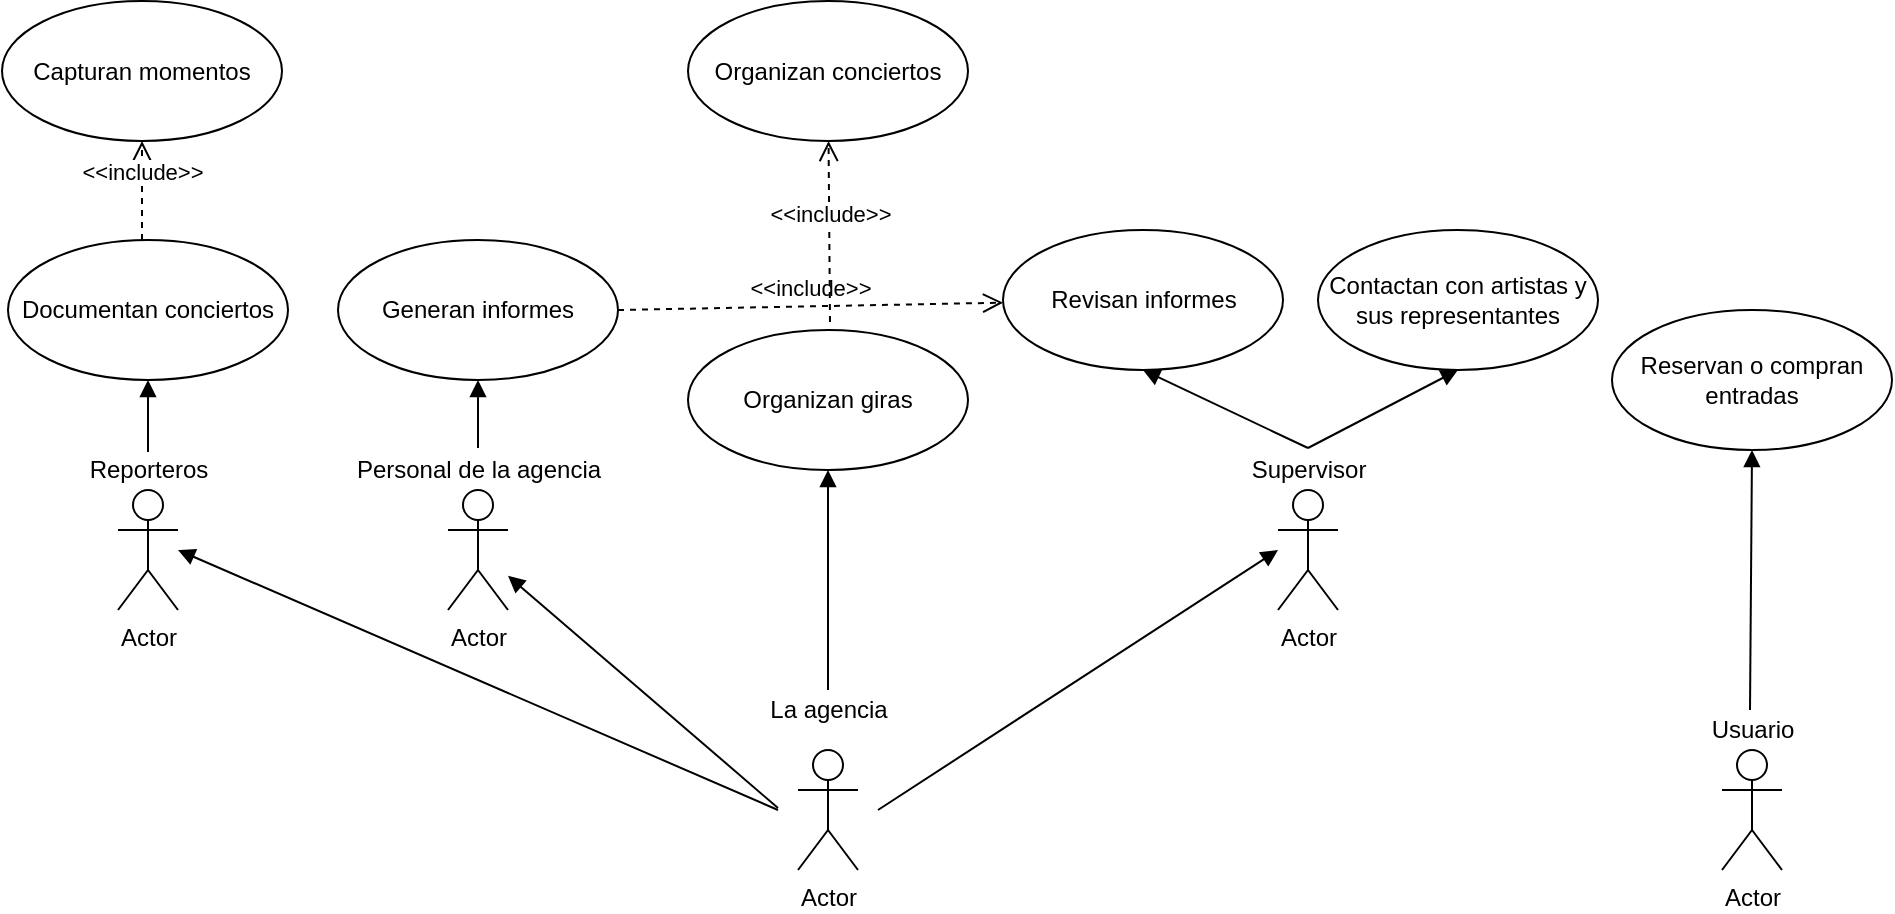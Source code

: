 <mxfile version="12.2.9" type="device" pages="1"><diagram id="3O3d6EuvzvfL-3PUInVS" name="Page-1"><mxGraphModel dx="1927" dy="389" grid="1" gridSize="10" guides="1" tooltips="1" connect="1" arrows="1" fold="1" page="1" pageScale="1" pageWidth="827" pageHeight="1169" math="0" shadow="0"><root><mxCell id="0"/><mxCell id="1" parent="0"/><mxCell id="nuaYXLa20q4xmHUnbfTM-1" value="La agencia" style="text;html=1;align=center;verticalAlign=middle;resizable=0;points=[];;autosize=1;" vertex="1" parent="1"><mxGeometry x="330" y="510" width="70" height="20" as="geometry"/></mxCell><mxCell id="nuaYXLa20q4xmHUnbfTM-2" value="Actor" style="shape=umlActor;verticalLabelPosition=bottom;labelBackgroundColor=#ffffff;verticalAlign=top;html=1;" vertex="1" parent="1"><mxGeometry x="350" y="540" width="30" height="60" as="geometry"/></mxCell><mxCell id="nuaYXLa20q4xmHUnbfTM-5" value="Organizan conciertos" style="ellipse;whiteSpace=wrap;html=1;" vertex="1" parent="1"><mxGeometry x="295" y="165.5" width="140" height="70" as="geometry"/></mxCell><mxCell id="nuaYXLa20q4xmHUnbfTM-7" value="Actor" style="shape=umlActor;verticalLabelPosition=bottom;labelBackgroundColor=#ffffff;verticalAlign=top;html=1;" vertex="1" parent="1"><mxGeometry x="175" y="410" width="30" height="60" as="geometry"/></mxCell><mxCell id="nuaYXLa20q4xmHUnbfTM-10" value="Personal de la agencia" style="text;html=1;align=center;verticalAlign=middle;resizable=0;points=[];;autosize=1;" vertex="1" parent="1"><mxGeometry x="120" y="390" width="140" height="20" as="geometry"/></mxCell><mxCell id="nuaYXLa20q4xmHUnbfTM-11" value="" style="html=1;verticalAlign=bottom;endArrow=block;entryX=0.5;entryY=1;entryDx=0;entryDy=0;" edge="1" parent="1" target="nuaYXLa20q4xmHUnbfTM-14"><mxGeometry width="80" relative="1" as="geometry"><mxPoint x="365" y="510" as="sourcePoint"/><mxPoint x="255" y="461.5" as="targetPoint"/></mxGeometry></mxCell><mxCell id="nuaYXLa20q4xmHUnbfTM-12" value="Actor" style="shape=umlActor;verticalLabelPosition=bottom;labelBackgroundColor=#ffffff;verticalAlign=top;html=1;" vertex="1" parent="1"><mxGeometry x="590" y="410" width="30" height="60" as="geometry"/></mxCell><mxCell id="nuaYXLa20q4xmHUnbfTM-13" value="Supervisor" style="text;html=1;align=center;verticalAlign=middle;resizable=0;points=[];;autosize=1;" vertex="1" parent="1"><mxGeometry x="570" y="390" width="70" height="20" as="geometry"/></mxCell><mxCell id="nuaYXLa20q4xmHUnbfTM-14" value="Organizan giras&lt;span style=&quot;color: rgba(0 , 0 , 0 , 0) ; font-family: monospace ; font-size: 0px ; white-space: nowrap&quot;&gt;%3CmxGraphModel%3E%3Croot%3E%3CmxCell%20id%3D%220%22%2F%3E%3CmxCell%20id%3D%221%22%20parent%3D%220%22%2F%3E%3CmxCell%20id%3D%222%22%20value%3D%22Organizar%20conciertos%22%20style%3D%22ellipse%3BwhiteSpace%3Dwrap%3Bhtml%3D1%3B%22%20vertex%3D%221%22%20parent%3D%221%22%3E%3CmxGeometry%20x%3D%22295%22%20y%3D%22210%22%20width%3D%22140%22%20height%3D%2270%22%20as%3D%22geometry%22%2F%3E%3C%2FmxCell%3E%3C%2Froot%3E%3C%2FmxGraphModel%3E&lt;/span&gt;" style="ellipse;whiteSpace=wrap;html=1;" vertex="1" parent="1"><mxGeometry x="295" y="330" width="140" height="70" as="geometry"/></mxCell><mxCell id="nuaYXLa20q4xmHUnbfTM-15" value="Generan informes" style="ellipse;whiteSpace=wrap;html=1;" vertex="1" parent="1"><mxGeometry x="120" y="285" width="140" height="70" as="geometry"/></mxCell><mxCell id="nuaYXLa20q4xmHUnbfTM-16" value="Revisan informes" style="ellipse;whiteSpace=wrap;html=1;" vertex="1" parent="1"><mxGeometry x="452.5" y="280" width="140" height="70" as="geometry"/></mxCell><mxCell id="nuaYXLa20q4xmHUnbfTM-17" value="Contactan con artistas y sus representantes" style="ellipse;whiteSpace=wrap;html=1;" vertex="1" parent="1"><mxGeometry x="610" y="280" width="140" height="70" as="geometry"/></mxCell><mxCell id="nuaYXLa20q4xmHUnbfTM-18" value="Actor" style="shape=umlActor;verticalLabelPosition=bottom;labelBackgroundColor=#ffffff;verticalAlign=top;html=1;" vertex="1" parent="1"><mxGeometry x="812" y="540" width="30" height="60" as="geometry"/></mxCell><mxCell id="nuaYXLa20q4xmHUnbfTM-19" value="Usuario" style="text;html=1;align=center;verticalAlign=middle;resizable=0;points=[];;autosize=1;" vertex="1" parent="1"><mxGeometry x="797" y="520" width="60" height="20" as="geometry"/></mxCell><mxCell id="nuaYXLa20q4xmHUnbfTM-22" value="Reservan o compran entradas" style="ellipse;whiteSpace=wrap;html=1;" vertex="1" parent="1"><mxGeometry x="757" y="320" width="140" height="70" as="geometry"/></mxCell><mxCell id="nuaYXLa20q4xmHUnbfTM-23" value="Actor" style="shape=umlActor;verticalLabelPosition=bottom;labelBackgroundColor=#ffffff;verticalAlign=top;html=1;" vertex="1" parent="1"><mxGeometry x="10" y="410" width="30" height="60" as="geometry"/></mxCell><mxCell id="nuaYXLa20q4xmHUnbfTM-24" value="Reporteros" style="text;html=1;align=center;verticalAlign=middle;resizable=0;points=[];;autosize=1;" vertex="1" parent="1"><mxGeometry x="-10" y="390" width="70" height="20" as="geometry"/></mxCell><mxCell id="nuaYXLa20q4xmHUnbfTM-25" value="Documentan conciertos" style="ellipse;whiteSpace=wrap;html=1;" vertex="1" parent="1"><mxGeometry x="-45" y="285" width="140" height="70" as="geometry"/></mxCell><mxCell id="nuaYXLa20q4xmHUnbfTM-28" value="" style="html=1;verticalAlign=bottom;endArrow=block;" edge="1" parent="1" target="nuaYXLa20q4xmHUnbfTM-7"><mxGeometry width="80" relative="1" as="geometry"><mxPoint x="340" y="569" as="sourcePoint"/><mxPoint x="420" y="569" as="targetPoint"/></mxGeometry></mxCell><mxCell id="nuaYXLa20q4xmHUnbfTM-29" value="" style="html=1;verticalAlign=bottom;endArrow=block;" edge="1" parent="1"><mxGeometry width="80" relative="1" as="geometry"><mxPoint x="340" y="570" as="sourcePoint"/><mxPoint x="40" y="440" as="targetPoint"/></mxGeometry></mxCell><mxCell id="nuaYXLa20q4xmHUnbfTM-30" value="" style="html=1;verticalAlign=bottom;endArrow=block;" edge="1" parent="1"><mxGeometry width="80" relative="1" as="geometry"><mxPoint x="390" y="570" as="sourcePoint"/><mxPoint x="590" y="440" as="targetPoint"/></mxGeometry></mxCell><mxCell id="nuaYXLa20q4xmHUnbfTM-31" value="" style="html=1;verticalAlign=bottom;endArrow=block;entryX=0.5;entryY=1;entryDx=0;entryDy=0;" edge="1" parent="1" target="nuaYXLa20q4xmHUnbfTM-25"><mxGeometry width="80" relative="1" as="geometry"><mxPoint x="25" y="391" as="sourcePoint"/><mxPoint x="90" y="355" as="targetPoint"/></mxGeometry></mxCell><mxCell id="nuaYXLa20q4xmHUnbfTM-32" value="" style="html=1;verticalAlign=bottom;endArrow=block;entryX=0.5;entryY=1;entryDx=0;entryDy=0;" edge="1" parent="1" target="nuaYXLa20q4xmHUnbfTM-22"><mxGeometry width="80" relative="1" as="geometry"><mxPoint x="826" y="520" as="sourcePoint"/><mxPoint x="906" y="520" as="targetPoint"/></mxGeometry></mxCell><mxCell id="nuaYXLa20q4xmHUnbfTM-33" value="" style="html=1;verticalAlign=bottom;endArrow=block;entryX=0.5;entryY=1;entryDx=0;entryDy=0;" edge="1" parent="1" target="nuaYXLa20q4xmHUnbfTM-17"><mxGeometry width="80" relative="1" as="geometry"><mxPoint x="605" y="389" as="sourcePoint"/><mxPoint x="685" y="389" as="targetPoint"/></mxGeometry></mxCell><mxCell id="nuaYXLa20q4xmHUnbfTM-34" value="" style="html=1;verticalAlign=bottom;endArrow=block;entryX=0.5;entryY=1;entryDx=0;entryDy=0;" edge="1" parent="1" target="nuaYXLa20q4xmHUnbfTM-16"><mxGeometry width="80" relative="1" as="geometry"><mxPoint x="605" y="389" as="sourcePoint"/><mxPoint x="685" y="389" as="targetPoint"/></mxGeometry></mxCell><mxCell id="nuaYXLa20q4xmHUnbfTM-35" value="" style="html=1;verticalAlign=bottom;endArrow=block;entryX=0.5;entryY=1;entryDx=0;entryDy=0;" edge="1" parent="1" target="nuaYXLa20q4xmHUnbfTM-15"><mxGeometry width="80" relative="1" as="geometry"><mxPoint x="190" y="389" as="sourcePoint"/><mxPoint x="270" y="389" as="targetPoint"/></mxGeometry></mxCell><mxCell id="nuaYXLa20q4xmHUnbfTM-43" value="Capturan momentos" style="ellipse;whiteSpace=wrap;html=1;" vertex="1" parent="1"><mxGeometry x="-48" y="165.5" width="140" height="70" as="geometry"/></mxCell><mxCell id="nuaYXLa20q4xmHUnbfTM-48" value="&amp;lt;&amp;lt;include&amp;gt;&amp;gt;" style="html=1;verticalAlign=bottom;endArrow=open;dashed=1;endSize=8;entryX=0.5;entryY=1;entryDx=0;entryDy=0;" edge="1" parent="1" target="nuaYXLa20q4xmHUnbfTM-43"><mxGeometry relative="1" as="geometry"><mxPoint x="22" y="285" as="sourcePoint"/><mxPoint x="-58" y="285" as="targetPoint"/></mxGeometry></mxCell><mxCell id="nuaYXLa20q4xmHUnbfTM-49" value="&amp;lt;&amp;lt;include&amp;gt;&amp;gt;" style="html=1;verticalAlign=bottom;endArrow=open;dashed=1;endSize=8;exitX=1;exitY=0.5;exitDx=0;exitDy=0;" edge="1" parent="1" source="nuaYXLa20q4xmHUnbfTM-15" target="nuaYXLa20q4xmHUnbfTM-16"><mxGeometry relative="1" as="geometry"><mxPoint x="190" y="285" as="sourcePoint"/><mxPoint x="240" y="170" as="targetPoint"/></mxGeometry></mxCell><mxCell id="nuaYXLa20q4xmHUnbfTM-50" value="&amp;lt;&amp;lt;include&amp;gt;&amp;gt;" style="html=1;verticalAlign=bottom;endArrow=open;dashed=1;endSize=8;" edge="1" parent="1" target="nuaYXLa20q4xmHUnbfTM-5"><mxGeometry relative="1" as="geometry"><mxPoint x="366" y="326" as="sourcePoint"/><mxPoint x="462.551" y="326.332" as="targetPoint"/></mxGeometry></mxCell></root></mxGraphModel></diagram></mxfile>